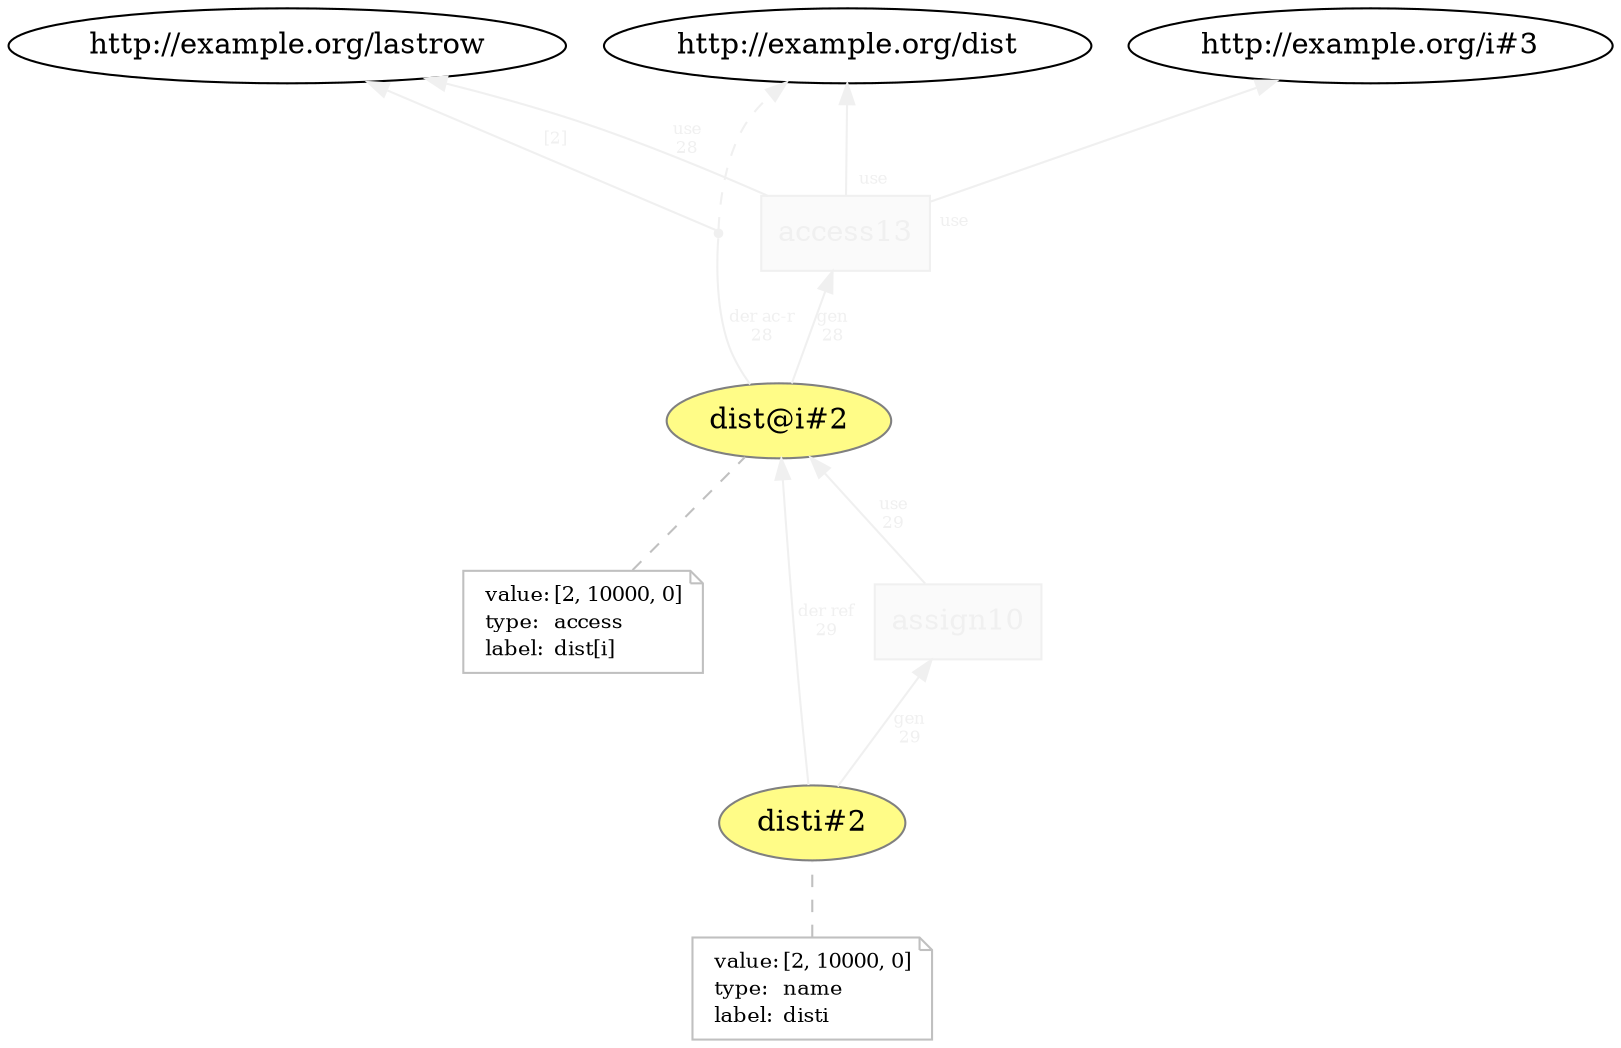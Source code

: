 digraph "PROV" { size="16,12"; rankdir="BT";
"http://example.org/dist@i#2" [fillcolor="#FFFC87",color="#808080",style="filled",label="dist@i#2",URL="http://example.org/dist@i#2"]
"-attrs0" [color="gray",shape="note",fontsize="10",fontcolor="black",label=<<TABLE cellpadding="0" border="0">
	<TR>
	    <TD align="left">value:</TD>
	    <TD align="left">[2, 10000, 0]</TD>
	</TR>
	<TR>
	    <TD align="left">type:</TD>
	    <TD align="left">access</TD>
	</TR>
	<TR>
	    <TD align="left">label:</TD>
	    <TD align="left">dist[i]</TD>
	</TR>
</TABLE>>]
"-attrs0" -> "http://example.org/dist@i#2" [color="gray",style="dashed",arrowhead="none"]
"http://example.org/access13" [fillcolor="#FAFAFA",color="#F0F0F0",shape="polygon",sides="4",style="filled",fontcolor="#F0F0F0",label="access13",URL="http://example.org/access13"]
"bn0" [shape="point",label="",fontcolor="#F0F0F0",color="#F0F0F0"]
"http://example.org/dist@i#2" -> "bn0" [fontsize="8",distance="1.5",angle="60.0",rotation="20",label="der ac-r
28",arrowhead="none",fontcolor="#F0F0F0",color="#F0F0F0"]
"bn0" -> "http://example.org/dist" [style="dashed",fontcolor="#F0F0F0",color="#F0F0F0"]
"bn0" -> "http://example.org/lastrow" [fontsize="8",distance="1.5",angle="60.0",rotation="20",label="[2]",fontcolor="#F0F0F0",color="#F0F0F0"]
"http://example.org/access13" -> "http://example.org/dist" [labelfontsize="8",labeldistance="1.5",labelangle="60.0",rotation="20",taillabel="use",fontcolor="#F0F0F0",color="#F0F0F0"]
"http://example.org/access13" -> "http://example.org/i#3" [labelfontsize="8",labeldistance="1.5",labelangle="60.0",rotation="20",taillabel="use",fontcolor="#F0F0F0",color="#F0F0F0"]
"http://example.org/disti#2" [fillcolor="#FFFC87",color="#808080",style="filled",label="disti#2",URL="http://example.org/disti#2"]
"-attrs1" [color="gray",shape="note",fontsize="10",fontcolor="black",label=<<TABLE cellpadding="0" border="0">
	<TR>
	    <TD align="left">value:</TD>
	    <TD align="left">[2, 10000, 0]</TD>
	</TR>
	<TR>
	    <TD align="left">type:</TD>
	    <TD align="left">name</TD>
	</TR>
	<TR>
	    <TD align="left">label:</TD>
	    <TD align="left">disti</TD>
	</TR>
</TABLE>>]
"-attrs1" -> "http://example.org/disti#2" [color="gray",style="dashed",arrowhead="none"]
"http://example.org/assign10" [fillcolor="#FAFAFA",color="#F0F0F0",shape="polygon",sides="4",style="filled",fontcolor="#F0F0F0",label="assign10",URL="http://example.org/assign10"]
"http://example.org/disti#2" -> "http://example.org/dist@i#2" [fontsize="8",distance="1.5",angle="60.0",rotation="20",label="der ref
29",fontcolor="#F0F0F0",color="#F0F0F0"]
"http://example.org/access13" -> "http://example.org/lastrow" [fontsize="8",distance="1.5",angle="60.0",rotation="20",label="use
28",fontcolor="#F0F0F0",color="#F0F0F0"]
"http://example.org/assign10" -> "http://example.org/dist@i#2" [fontsize="8",distance="1.5",angle="60.0",rotation="20",label="use
29",fontcolor="#F0F0F0",color="#F0F0F0"]
"http://example.org/dist@i#2" -> "http://example.org/access13" [fontsize="8",distance="1.5",angle="60.0",rotation="20",label="gen
28",fontcolor="#F0F0F0",color="#F0F0F0"]
"http://example.org/disti#2" -> "http://example.org/assign10" [fontsize="8",distance="1.5",angle="60.0",rotation="20",label="gen
29",fontcolor="#F0F0F0",color="#F0F0F0"]
}
